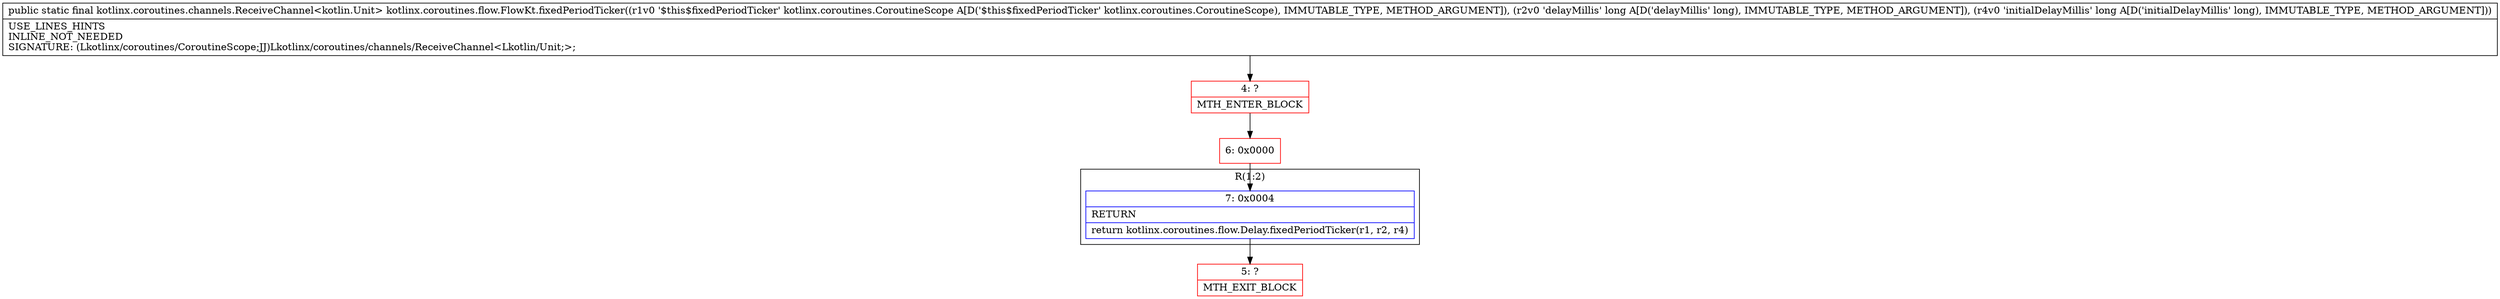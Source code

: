 digraph "CFG forkotlinx.coroutines.flow.FlowKt.fixedPeriodTicker(Lkotlinx\/coroutines\/CoroutineScope;JJ)Lkotlinx\/coroutines\/channels\/ReceiveChannel;" {
subgraph cluster_Region_1711114869 {
label = "R(1:2)";
node [shape=record,color=blue];
Node_7 [shape=record,label="{7\:\ 0x0004|RETURN\l|return kotlinx.coroutines.flow.Delay.fixedPeriodTicker(r1, r2, r4)\l}"];
}
Node_4 [shape=record,color=red,label="{4\:\ ?|MTH_ENTER_BLOCK\l}"];
Node_6 [shape=record,color=red,label="{6\:\ 0x0000}"];
Node_5 [shape=record,color=red,label="{5\:\ ?|MTH_EXIT_BLOCK\l}"];
MethodNode[shape=record,label="{public static final kotlinx.coroutines.channels.ReceiveChannel\<kotlin.Unit\> kotlinx.coroutines.flow.FlowKt.fixedPeriodTicker((r1v0 '$this$fixedPeriodTicker' kotlinx.coroutines.CoroutineScope A[D('$this$fixedPeriodTicker' kotlinx.coroutines.CoroutineScope), IMMUTABLE_TYPE, METHOD_ARGUMENT]), (r2v0 'delayMillis' long A[D('delayMillis' long), IMMUTABLE_TYPE, METHOD_ARGUMENT]), (r4v0 'initialDelayMillis' long A[D('initialDelayMillis' long), IMMUTABLE_TYPE, METHOD_ARGUMENT]))  | USE_LINES_HINTS\lINLINE_NOT_NEEDED\lSIGNATURE: (Lkotlinx\/coroutines\/CoroutineScope;JJ)Lkotlinx\/coroutines\/channels\/ReceiveChannel\<Lkotlin\/Unit;\>;\l}"];
MethodNode -> Node_4;Node_7 -> Node_5;
Node_4 -> Node_6;
Node_6 -> Node_7;
}


